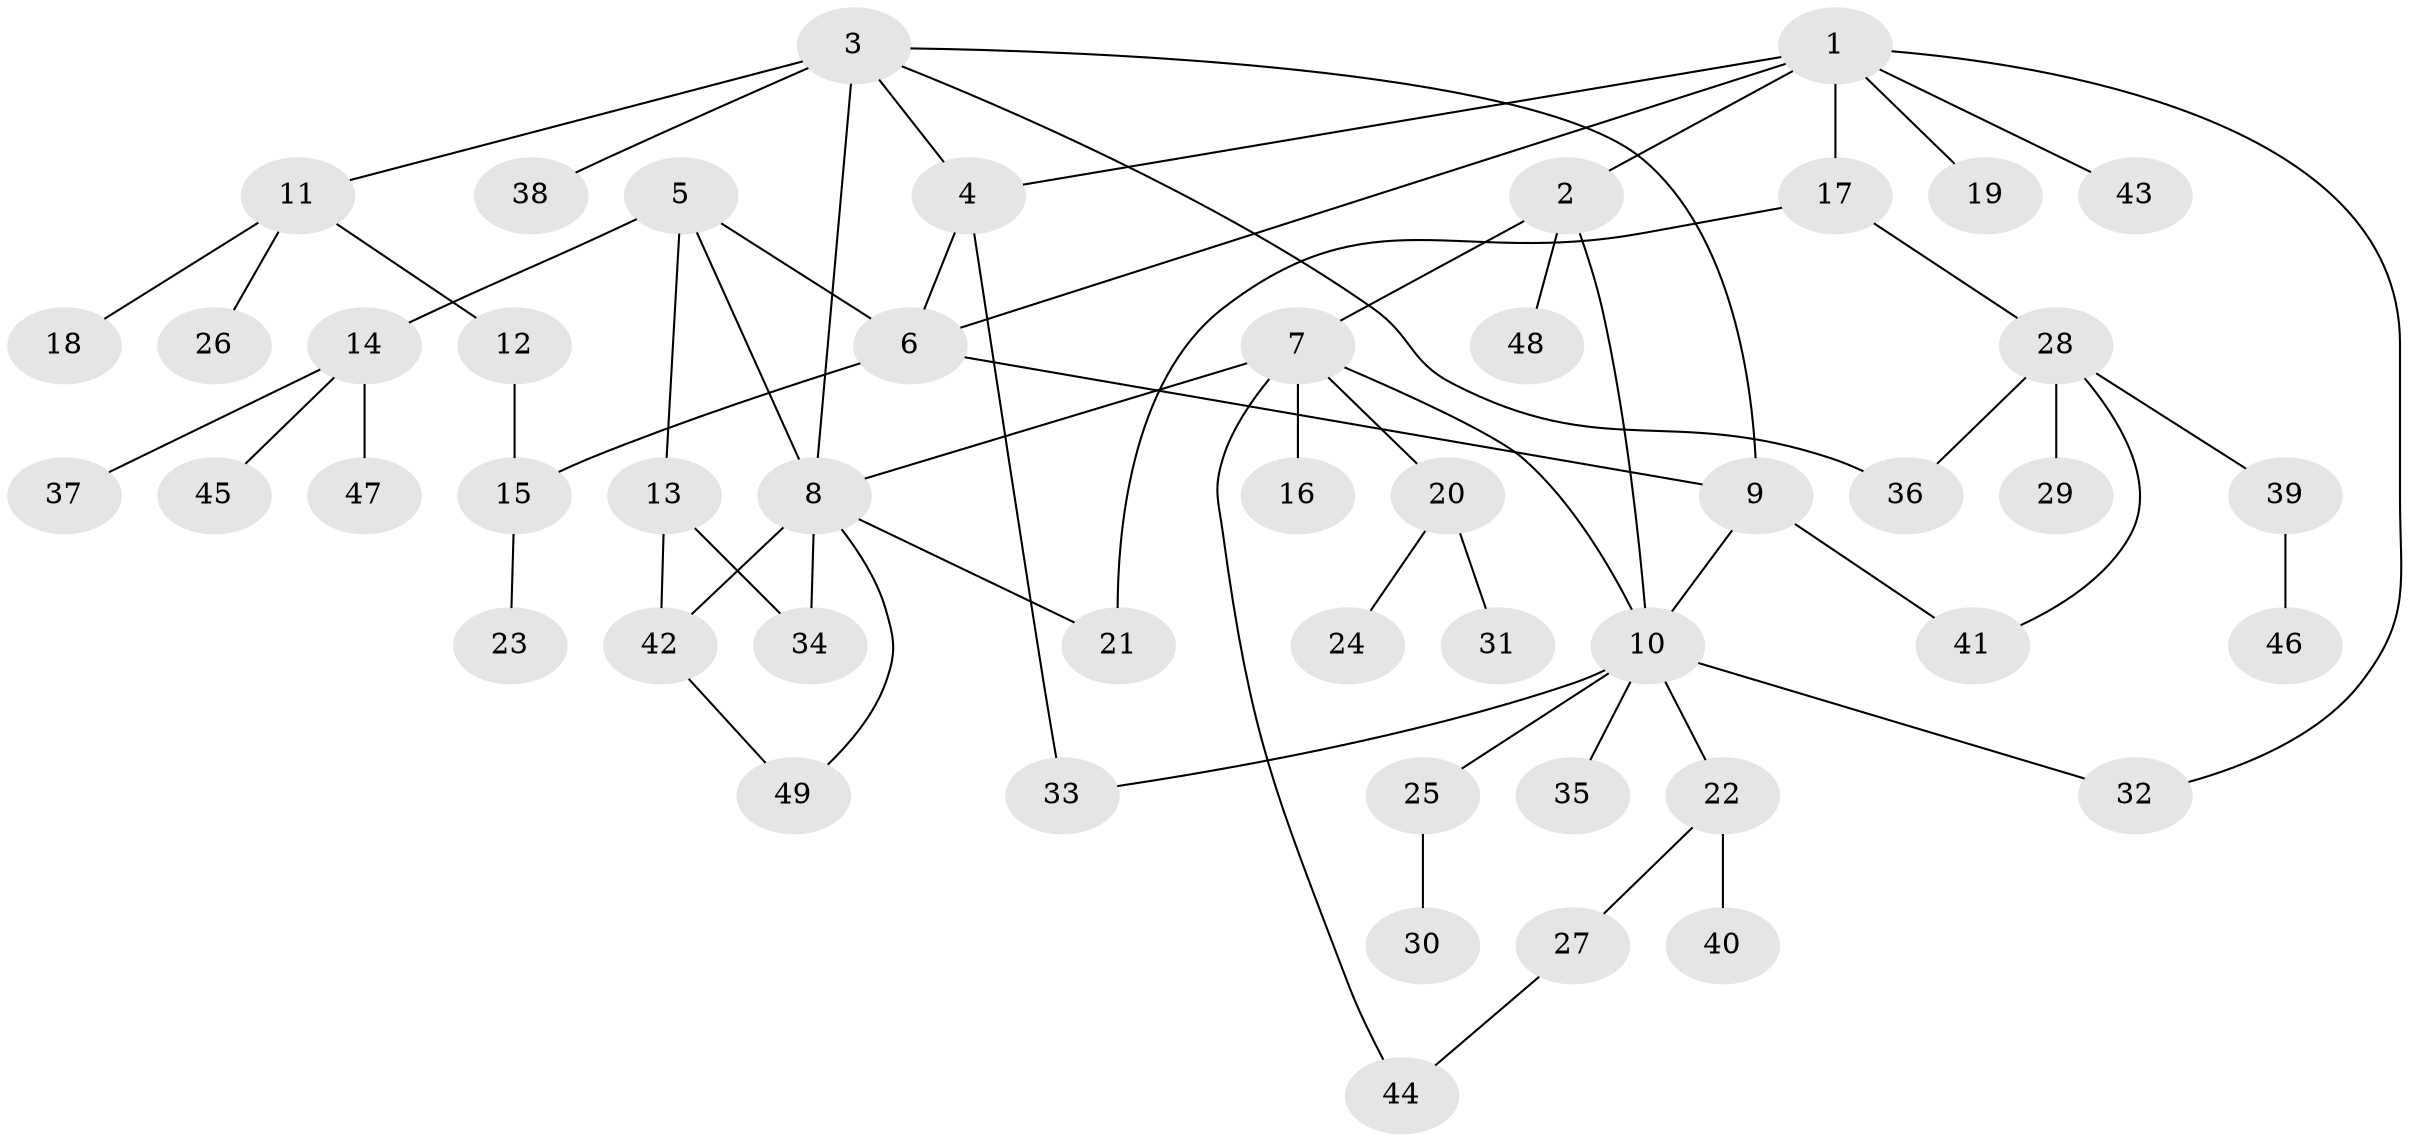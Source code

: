 // coarse degree distribution, {1: 0.7857142857142857, 2: 0.14285714285714285, 11: 0.07142857142857142}
// Generated by graph-tools (version 1.1) at 2025/57/03/04/25 21:57:15]
// undirected, 49 vertices, 64 edges
graph export_dot {
graph [start="1"]
  node [color=gray90,style=filled];
  1;
  2;
  3;
  4;
  5;
  6;
  7;
  8;
  9;
  10;
  11;
  12;
  13;
  14;
  15;
  16;
  17;
  18;
  19;
  20;
  21;
  22;
  23;
  24;
  25;
  26;
  27;
  28;
  29;
  30;
  31;
  32;
  33;
  34;
  35;
  36;
  37;
  38;
  39;
  40;
  41;
  42;
  43;
  44;
  45;
  46;
  47;
  48;
  49;
  1 -- 2;
  1 -- 4;
  1 -- 6;
  1 -- 17;
  1 -- 19;
  1 -- 32;
  1 -- 43;
  2 -- 7;
  2 -- 10;
  2 -- 48;
  3 -- 4;
  3 -- 8;
  3 -- 9;
  3 -- 11;
  3 -- 36;
  3 -- 38;
  4 -- 6;
  4 -- 33;
  5 -- 6;
  5 -- 8;
  5 -- 13;
  5 -- 14;
  6 -- 9;
  6 -- 15;
  7 -- 8;
  7 -- 10;
  7 -- 16;
  7 -- 20;
  7 -- 44;
  8 -- 21;
  8 -- 34;
  8 -- 42;
  8 -- 49;
  9 -- 10;
  9 -- 41;
  10 -- 22;
  10 -- 25;
  10 -- 32;
  10 -- 33;
  10 -- 35;
  11 -- 12;
  11 -- 18;
  11 -- 26;
  12 -- 15;
  13 -- 34;
  13 -- 42;
  14 -- 37;
  14 -- 45;
  14 -- 47;
  15 -- 23;
  17 -- 21;
  17 -- 28;
  20 -- 24;
  20 -- 31;
  22 -- 27;
  22 -- 40;
  25 -- 30;
  27 -- 44;
  28 -- 29;
  28 -- 36;
  28 -- 39;
  28 -- 41;
  39 -- 46;
  42 -- 49;
}
